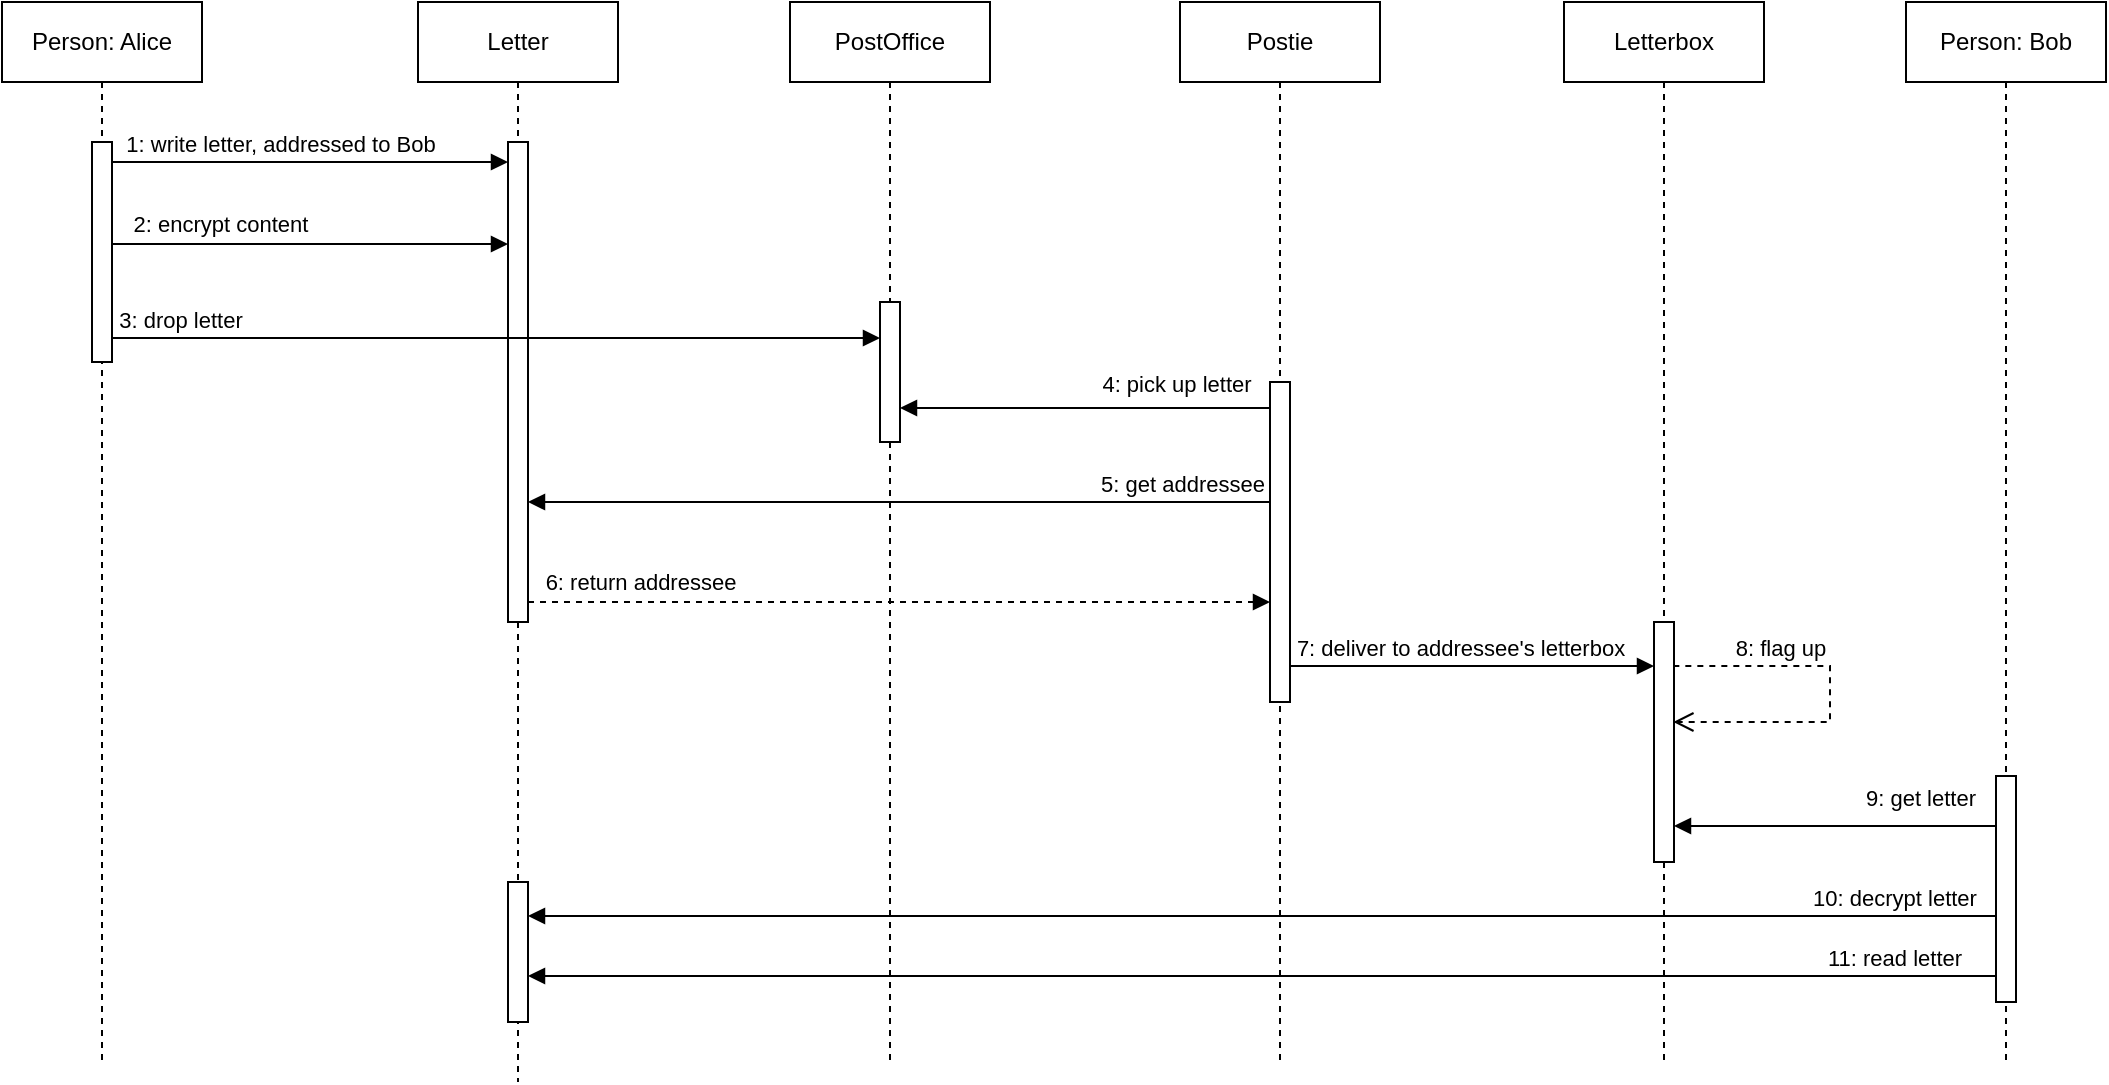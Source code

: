<mxfile version="22.0.0" type="github">
  <diagram name="Page-1" id="2YBvvXClWsGukQMizWep">
    <mxGraphModel dx="1114" dy="705" grid="1" gridSize="10" guides="1" tooltips="1" connect="1" arrows="1" fold="1" page="1" pageScale="1" pageWidth="850" pageHeight="1100" math="0" shadow="0">
      <root>
        <mxCell id="0" />
        <mxCell id="1" parent="0" />
        <mxCell id="aM9ryv3xv72pqoxQDRHE-1" value="Letter" style="shape=umlLifeline;perimeter=lifelinePerimeter;whiteSpace=wrap;html=1;container=0;dropTarget=0;collapsible=0;recursiveResize=0;outlineConnect=0;portConstraint=eastwest;newEdgeStyle={&quot;edgeStyle&quot;:&quot;elbowEdgeStyle&quot;,&quot;elbow&quot;:&quot;vertical&quot;,&quot;curved&quot;:0,&quot;rounded&quot;:0};" parent="1" vertex="1">
          <mxGeometry x="239" y="40" width="100" height="540" as="geometry" />
        </mxCell>
        <mxCell id="aM9ryv3xv72pqoxQDRHE-2" value="" style="html=1;points=[];perimeter=orthogonalPerimeter;outlineConnect=0;targetShapes=umlLifeline;portConstraint=eastwest;newEdgeStyle={&quot;edgeStyle&quot;:&quot;elbowEdgeStyle&quot;,&quot;elbow&quot;:&quot;vertical&quot;,&quot;curved&quot;:0,&quot;rounded&quot;:0};" parent="aM9ryv3xv72pqoxQDRHE-1" vertex="1">
          <mxGeometry x="45" y="70" width="10" height="240" as="geometry" />
        </mxCell>
        <mxCell id="7l5HRaMkyPPPgLXIsSEr-33" value="" style="html=1;points=[];perimeter=orthogonalPerimeter;outlineConnect=0;targetShapes=umlLifeline;portConstraint=eastwest;newEdgeStyle={&quot;edgeStyle&quot;:&quot;elbowEdgeStyle&quot;,&quot;elbow&quot;:&quot;vertical&quot;,&quot;curved&quot;:0,&quot;rounded&quot;:0};" parent="aM9ryv3xv72pqoxQDRHE-1" vertex="1">
          <mxGeometry x="45" y="440" width="10" height="70" as="geometry" />
        </mxCell>
        <mxCell id="aM9ryv3xv72pqoxQDRHE-5" value="Letterbox" style="shape=umlLifeline;perimeter=lifelinePerimeter;whiteSpace=wrap;html=1;container=0;dropTarget=0;collapsible=0;recursiveResize=0;outlineConnect=0;portConstraint=eastwest;newEdgeStyle={&quot;edgeStyle&quot;:&quot;elbowEdgeStyle&quot;,&quot;elbow&quot;:&quot;vertical&quot;,&quot;curved&quot;:0,&quot;rounded&quot;:0};" parent="1" vertex="1">
          <mxGeometry x="812" y="40" width="100" height="530" as="geometry" />
        </mxCell>
        <mxCell id="aM9ryv3xv72pqoxQDRHE-6" value="" style="html=1;points=[];perimeter=orthogonalPerimeter;outlineConnect=0;targetShapes=umlLifeline;portConstraint=eastwest;newEdgeStyle={&quot;edgeStyle&quot;:&quot;elbowEdgeStyle&quot;,&quot;elbow&quot;:&quot;vertical&quot;,&quot;curved&quot;:0,&quot;rounded&quot;:0};" parent="aM9ryv3xv72pqoxQDRHE-5" vertex="1">
          <mxGeometry x="45" y="310" width="10" height="120" as="geometry" />
        </mxCell>
        <mxCell id="aM9ryv3xv72pqoxQDRHE-7" value="2: encrypt content" style="html=1;verticalAlign=bottom;endArrow=block;edgeStyle=elbowEdgeStyle;elbow=vertical;curved=0;rounded=0;" parent="1" edge="1">
          <mxGeometry x="-0.416" y="1" relative="1" as="geometry">
            <mxPoint x="80.667" y="161" as="sourcePoint" />
            <Array as="points">
              <mxPoint x="215" y="161" />
            </Array>
            <mxPoint x="284" y="161" as="targetPoint" />
            <mxPoint as="offset" />
          </mxGeometry>
        </mxCell>
        <mxCell id="7l5HRaMkyPPPgLXIsSEr-2" value="Person: Alice" style="shape=umlLifeline;perimeter=lifelinePerimeter;whiteSpace=wrap;html=1;container=0;dropTarget=0;collapsible=0;recursiveResize=0;outlineConnect=0;portConstraint=eastwest;newEdgeStyle={&quot;edgeStyle&quot;:&quot;elbowEdgeStyle&quot;,&quot;elbow&quot;:&quot;vertical&quot;,&quot;curved&quot;:0,&quot;rounded&quot;:0};" parent="1" vertex="1">
          <mxGeometry x="31" y="40" width="100" height="530" as="geometry" />
        </mxCell>
        <mxCell id="7l5HRaMkyPPPgLXIsSEr-3" value="" style="html=1;points=[];perimeter=orthogonalPerimeter;outlineConnect=0;targetShapes=umlLifeline;portConstraint=eastwest;newEdgeStyle={&quot;edgeStyle&quot;:&quot;elbowEdgeStyle&quot;,&quot;elbow&quot;:&quot;vertical&quot;,&quot;curved&quot;:0,&quot;rounded&quot;:0};" parent="7l5HRaMkyPPPgLXIsSEr-2" vertex="1">
          <mxGeometry x="45" y="70" width="10" height="110" as="geometry" />
        </mxCell>
        <mxCell id="7l5HRaMkyPPPgLXIsSEr-6" value="Person: Bob" style="shape=umlLifeline;perimeter=lifelinePerimeter;whiteSpace=wrap;html=1;container=0;dropTarget=0;collapsible=0;recursiveResize=0;outlineConnect=0;portConstraint=eastwest;newEdgeStyle={&quot;edgeStyle&quot;:&quot;elbowEdgeStyle&quot;,&quot;elbow&quot;:&quot;vertical&quot;,&quot;curved&quot;:0,&quot;rounded&quot;:0};" parent="1" vertex="1">
          <mxGeometry x="983" y="40" width="100" height="530" as="geometry" />
        </mxCell>
        <mxCell id="7l5HRaMkyPPPgLXIsSEr-9" value="" style="html=1;points=[];perimeter=orthogonalPerimeter;outlineConnect=0;targetShapes=umlLifeline;portConstraint=eastwest;newEdgeStyle={&quot;edgeStyle&quot;:&quot;elbowEdgeStyle&quot;,&quot;elbow&quot;:&quot;vertical&quot;,&quot;curved&quot;:0,&quot;rounded&quot;:0};" parent="7l5HRaMkyPPPgLXIsSEr-6" vertex="1">
          <mxGeometry x="45" y="387" width="10" height="113" as="geometry" />
        </mxCell>
        <mxCell id="7l5HRaMkyPPPgLXIsSEr-32" value="9: get letter" style="html=1;verticalAlign=bottom;endArrow=block;edgeStyle=elbowEdgeStyle;elbow=vertical;curved=0;rounded=0;" parent="1" edge="1">
          <mxGeometry x="-0.528" y="-5" width="80" relative="1" as="geometry">
            <mxPoint x="1028" y="452" as="sourcePoint" />
            <mxPoint x="867" y="452" as="targetPoint" />
            <mxPoint as="offset" />
            <Array as="points" />
          </mxGeometry>
        </mxCell>
        <mxCell id="7l5HRaMkyPPPgLXIsSEr-37" value="10: decrypt letter" style="html=1;verticalAlign=bottom;endArrow=block;edgeStyle=elbowEdgeStyle;elbow=vertical;curved=0;rounded=0;" parent="1" source="7l5HRaMkyPPPgLXIsSEr-9" target="7l5HRaMkyPPPgLXIsSEr-33" edge="1">
          <mxGeometry x="-0.859" width="80" relative="1" as="geometry">
            <mxPoint x="970" y="500" as="sourcePoint" />
            <mxPoint x="289" y="497" as="targetPoint" />
            <Array as="points">
              <mxPoint x="846" y="497" />
            </Array>
            <mxPoint as="offset" />
          </mxGeometry>
        </mxCell>
        <mxCell id="7l5HRaMkyPPPgLXIsSEr-45" value="1: write letter, addressed to Bob" style="html=1;verticalAlign=bottom;endArrow=block;edgeStyle=elbowEdgeStyle;elbow=horizontal;curved=0;rounded=0;" parent="1" source="7l5HRaMkyPPPgLXIsSEr-3" target="aM9ryv3xv72pqoxQDRHE-2" edge="1">
          <mxGeometry x="-0.151" width="80" relative="1" as="geometry">
            <mxPoint x="170" y="120.02" as="sourcePoint" />
            <mxPoint x="280" y="120" as="targetPoint" />
            <Array as="points">
              <mxPoint x="200" y="120" />
            </Array>
            <mxPoint as="offset" />
          </mxGeometry>
        </mxCell>
        <mxCell id="7l5HRaMkyPPPgLXIsSEr-52" value="8: flag up" style="html=1;verticalAlign=bottom;endArrow=open;dashed=1;endSize=8;edgeStyle=elbowEdgeStyle;elbow=horizontal;curved=0;rounded=0;" parent="1" edge="1">
          <mxGeometry x="-0.422" relative="1" as="geometry">
            <mxPoint x="866.667" y="400.0" as="targetPoint" />
            <Array as="points">
              <mxPoint x="945" y="372" />
            </Array>
            <mxPoint x="866.667" y="372" as="sourcePoint" />
            <mxPoint as="offset" />
          </mxGeometry>
        </mxCell>
        <mxCell id="L6b_CZte1sTN4WbvBnwJ-2" value="PostOffice" style="shape=umlLifeline;perimeter=lifelinePerimeter;whiteSpace=wrap;html=1;container=0;dropTarget=0;collapsible=0;recursiveResize=0;outlineConnect=0;portConstraint=eastwest;newEdgeStyle={&quot;edgeStyle&quot;:&quot;elbowEdgeStyle&quot;,&quot;elbow&quot;:&quot;vertical&quot;,&quot;curved&quot;:0,&quot;rounded&quot;:0};" vertex="1" parent="1">
          <mxGeometry x="425" y="40" width="100" height="530" as="geometry" />
        </mxCell>
        <mxCell id="L6b_CZte1sTN4WbvBnwJ-3" value="" style="html=1;points=[];perimeter=orthogonalPerimeter;outlineConnect=0;targetShapes=umlLifeline;portConstraint=eastwest;newEdgeStyle={&quot;edgeStyle&quot;:&quot;elbowEdgeStyle&quot;,&quot;elbow&quot;:&quot;vertical&quot;,&quot;curved&quot;:0,&quot;rounded&quot;:0};" vertex="1" parent="L6b_CZte1sTN4WbvBnwJ-2">
          <mxGeometry x="45" y="150" width="10" height="70" as="geometry" />
        </mxCell>
        <mxCell id="L6b_CZte1sTN4WbvBnwJ-5" value="3: drop letter" style="html=1;verticalAlign=bottom;endArrow=block;edgeStyle=elbowEdgeStyle;elbow=vertical;curved=0;rounded=0;" edge="1" parent="1" source="7l5HRaMkyPPPgLXIsSEr-3" target="L6b_CZte1sTN4WbvBnwJ-3">
          <mxGeometry x="-0.823" relative="1" as="geometry">
            <mxPoint x="79.997" y="208" as="sourcePoint" />
            <Array as="points">
              <mxPoint x="210" y="208" />
            </Array>
            <mxPoint x="400" y="220" as="targetPoint" />
            <mxPoint as="offset" />
          </mxGeometry>
        </mxCell>
        <mxCell id="L6b_CZte1sTN4WbvBnwJ-6" value="Postie" style="shape=umlLifeline;perimeter=lifelinePerimeter;whiteSpace=wrap;html=1;container=0;dropTarget=0;collapsible=0;recursiveResize=0;outlineConnect=0;portConstraint=eastwest;newEdgeStyle={&quot;edgeStyle&quot;:&quot;elbowEdgeStyle&quot;,&quot;elbow&quot;:&quot;vertical&quot;,&quot;curved&quot;:0,&quot;rounded&quot;:0};" vertex="1" parent="1">
          <mxGeometry x="620" y="40" width="100" height="530" as="geometry" />
        </mxCell>
        <mxCell id="L6b_CZte1sTN4WbvBnwJ-7" value="" style="html=1;points=[];perimeter=orthogonalPerimeter;outlineConnect=0;targetShapes=umlLifeline;portConstraint=eastwest;newEdgeStyle={&quot;edgeStyle&quot;:&quot;elbowEdgeStyle&quot;,&quot;elbow&quot;:&quot;vertical&quot;,&quot;curved&quot;:0,&quot;rounded&quot;:0};" vertex="1" parent="L6b_CZte1sTN4WbvBnwJ-6">
          <mxGeometry x="45" y="190" width="10" height="160" as="geometry" />
        </mxCell>
        <mxCell id="L6b_CZte1sTN4WbvBnwJ-9" value="4: pick up letter" style="html=1;verticalAlign=bottom;endArrow=block;edgeStyle=elbowEdgeStyle;elbow=vertical;curved=0;rounded=0;" edge="1" parent="1" source="L6b_CZte1sTN4WbvBnwJ-7" target="L6b_CZte1sTN4WbvBnwJ-3">
          <mxGeometry x="-0.491" y="-3" relative="1" as="geometry">
            <mxPoint x="660" y="243" as="sourcePoint" />
            <Array as="points">
              <mxPoint x="570" y="243" />
            </Array>
            <mxPoint x="490" y="243" as="targetPoint" />
            <mxPoint as="offset" />
          </mxGeometry>
        </mxCell>
        <mxCell id="L6b_CZte1sTN4WbvBnwJ-10" value="5: get addressee" style="html=1;verticalAlign=bottom;endArrow=block;edgeStyle=elbowEdgeStyle;elbow=vertical;curved=0;rounded=0;" edge="1" parent="1" target="aM9ryv3xv72pqoxQDRHE-2">
          <mxGeometry x="-0.761" relative="1" as="geometry">
            <mxPoint x="665" y="290" as="sourcePoint" />
            <Array as="points">
              <mxPoint x="565" y="290" />
            </Array>
            <mxPoint x="300" y="290" as="targetPoint" />
            <mxPoint as="offset" />
          </mxGeometry>
        </mxCell>
        <mxCell id="L6b_CZte1sTN4WbvBnwJ-11" value="7: deliver to addressee&#39;s letterbox" style="html=1;verticalAlign=bottom;endArrow=block;edgeStyle=elbowEdgeStyle;elbow=vertical;curved=0;rounded=0;" edge="1" parent="1">
          <mxGeometry x="-0.066" relative="1" as="geometry">
            <mxPoint x="675" y="372" as="sourcePoint" />
            <Array as="points">
              <mxPoint x="826" y="372" />
            </Array>
            <mxPoint x="857" y="372" as="targetPoint" />
            <mxPoint as="offset" />
          </mxGeometry>
        </mxCell>
        <mxCell id="L6b_CZte1sTN4WbvBnwJ-12" value="11: read letter" style="html=1;verticalAlign=bottom;endArrow=block;edgeStyle=elbowEdgeStyle;elbow=vertical;curved=0;rounded=0;" edge="1" parent="1" source="7l5HRaMkyPPPgLXIsSEr-9" target="7l5HRaMkyPPPgLXIsSEr-33">
          <mxGeometry x="-0.859" width="80" relative="1" as="geometry">
            <mxPoint x="1034" y="527" as="sourcePoint" />
            <mxPoint x="290" y="527" as="targetPoint" />
            <Array as="points">
              <mxPoint x="847" y="527" />
            </Array>
            <mxPoint as="offset" />
          </mxGeometry>
        </mxCell>
        <mxCell id="L6b_CZte1sTN4WbvBnwJ-13" value="" style="html=1;verticalAlign=bottom;labelBackgroundColor=none;endArrow=block;endFill=1;dashed=1;rounded=0;" edge="1" parent="1">
          <mxGeometry width="160" relative="1" as="geometry">
            <mxPoint x="294" y="340" as="sourcePoint" />
            <mxPoint x="665" y="340" as="targetPoint" />
          </mxGeometry>
        </mxCell>
        <mxCell id="L6b_CZte1sTN4WbvBnwJ-15" value="6: return addressee" style="edgeLabel;html=1;align=center;verticalAlign=middle;resizable=0;points=[];" vertex="1" connectable="0" parent="L6b_CZte1sTN4WbvBnwJ-13">
          <mxGeometry x="-0.587" y="3" relative="1" as="geometry">
            <mxPoint x="-21" y="-7" as="offset" />
          </mxGeometry>
        </mxCell>
      </root>
    </mxGraphModel>
  </diagram>
</mxfile>

